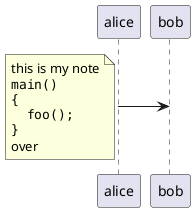 {
  "sha1": "kd1xey9dlxmh1s7xwgceu1rj46ippui",
  "insertion": {
    "when": "2024-06-03T18:59:32.880Z",
    "url": "https://forum.plantuml.net/11852/controlling-precision-of-generated-floats-in-svg",
    "user": "plantuml@gmail.com"
  }
}
@startuml
alice -> bob
note left
this is my note
<code>
main()
{
  foo();
}
</code>
over
end note
@enduml

